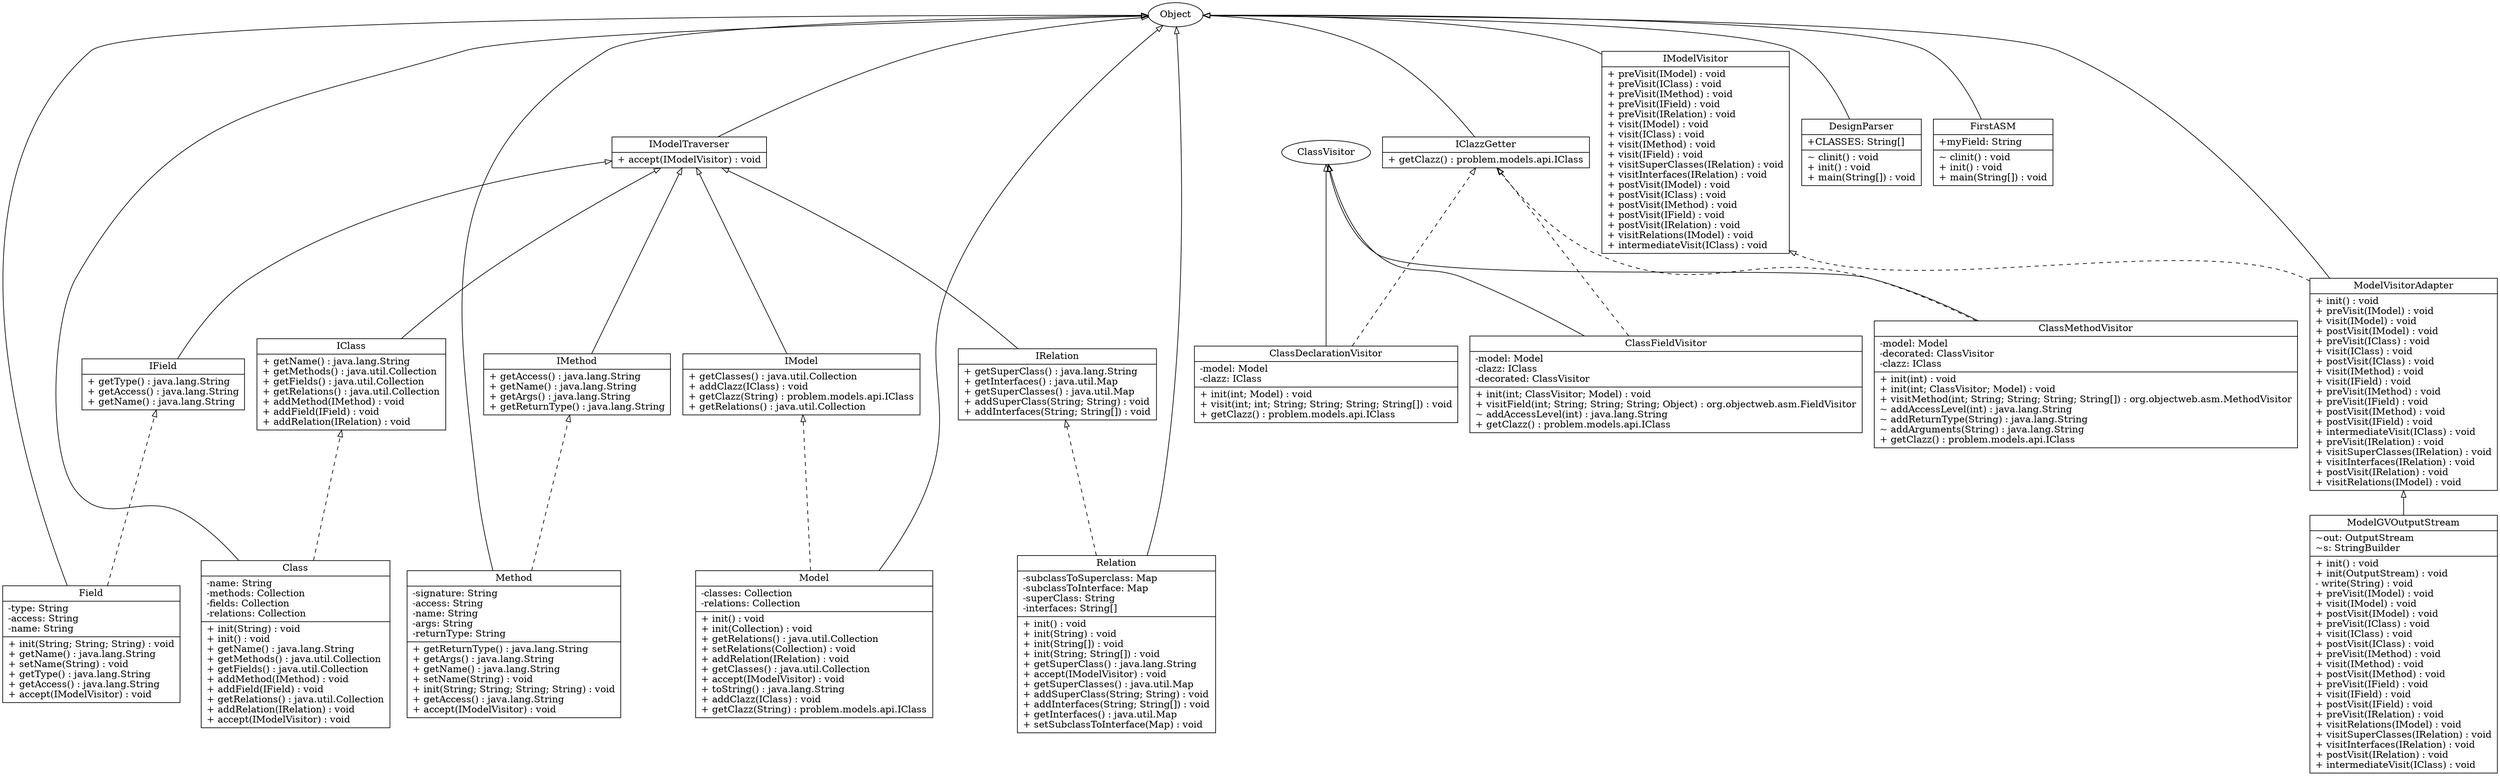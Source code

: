 digraph model{
rankdir = BT;
ClassDeclarationVisitor [
shape="record",
label = "{ClassDeclarationVisitor| -model: Model\l-clazz: IClass\l|+ init(int; Model) : void\l+ visit(int; int; String; String; String; String[]) : void\l+ getClazz() : problem.models.api.IClass\l}"
];

ClassFieldVisitor [
shape="record",
label = "{ClassFieldVisitor| -model: Model\l-clazz: IClass\l-decorated: ClassVisitor\l|+ init(int; ClassVisitor; Model) : void\l+ visitField(int; String; String; String; Object) : org.objectweb.asm.FieldVisitor\l~ addAccessLevel(int) : java.lang.String\l+ getClazz() : problem.models.api.IClass\l}"
];

ClassMethodVisitor [
shape="record",
label = "{ClassMethodVisitor| -model: Model\l-decorated: ClassVisitor\l-clazz: IClass\l|+ init(int) : void\l+ init(int; ClassVisitor; Model) : void\l+ visitMethod(int; String; String; String; String[]) : org.objectweb.asm.MethodVisitor\l~ addAccessLevel(int) : java.lang.String\l~ addReturnType(String) : java.lang.String\l~ addArguments(String) : java.lang.String\l+ getClazz() : problem.models.api.IClass\l}"
];

DesignParser [
shape="record",
label = "{DesignParser| +CLASSES: String[]\l|~ clinit() : void\l+ init() : void\l+ main(String[]) : void\l}"
];

FirstASM [
shape="record",
label = "{FirstASM| +myField: String\l|~ clinit() : void\l+ init() : void\l+ main(String[]) : void\l}"
];

IClazzGetter [
shape="record",
label = "{IClazzGetter| + getClazz() : problem.models.api.IClass\l}"
];

IModelTraverser [
shape="record",
label = "{IModelTraverser| + accept(IModelVisitor) : void\l}"
];

IModelVisitor [
shape="record",
label = "{IModelVisitor| + preVisit(IModel) : void\l+ preVisit(IClass) : void\l+ preVisit(IMethod) : void\l+ preVisit(IField) : void\l+ preVisit(IRelation) : void\l+ visit(IModel) : void\l+ visit(IClass) : void\l+ visit(IMethod) : void\l+ visit(IField) : void\l+ visitSuperClasses(IRelation) : void\l+ visitInterfaces(IRelation) : void\l+ postVisit(IModel) : void\l+ postVisit(IClass) : void\l+ postVisit(IMethod) : void\l+ postVisit(IField) : void\l+ postVisit(IRelation) : void\l+ visitRelations(IModel) : void\l+ intermediateVisit(IClass) : void\l}"
];

ModelVisitorAdapter [
shape="record",
label = "{ModelVisitorAdapter| + init() : void\l+ preVisit(IModel) : void\l+ visit(IModel) : void\l+ postVisit(IModel) : void\l+ preVisit(IClass) : void\l+ visit(IClass) : void\l+ postVisit(IClass) : void\l+ visit(IMethod) : void\l+ visit(IField) : void\l+ preVisit(IMethod) : void\l+ preVisit(IField) : void\l+ postVisit(IMethod) : void\l+ postVisit(IField) : void\l+ intermediateVisit(IClass) : void\l+ preVisit(IRelation) : void\l+ visitSuperClasses(IRelation) : void\l+ visitInterfaces(IRelation) : void\l+ postVisit(IRelation) : void\l+ visitRelations(IModel) : void\l}"
];

IClass [
shape="record",
label = "{IClass| + getName() : java.lang.String\l+ getMethods() : java.util.Collection\l+ getFields() : java.util.Collection\l+ getRelations() : java.util.Collection\l+ addMethod(IMethod) : void\l+ addField(IField) : void\l+ addRelation(IRelation) : void\l}"
];

IField [
shape="record",
label = "{IField| + getType() : java.lang.String\l+ getAccess() : java.lang.String\l+ getName() : java.lang.String\l}"
];

IMethod [
shape="record",
label = "{IMethod| + getAccess() : java.lang.String\l+ getName() : java.lang.String\l+ getArgs() : java.lang.String\l+ getReturnType() : java.lang.String\l}"
];

IModel [
shape="record",
label = "{IModel| + getClasses() : java.util.Collection\l+ addClazz(IClass) : void\l+ getClazz(String) : problem.models.api.IClass\l+ getRelations() : java.util.Collection\l}"
];

IRelation [
shape="record",
label = "{IRelation| + getSuperClass() : java.lang.String\l+ getInterfaces() : java.util.Map\l+ getSuperClasses() : java.util.Map\l+ addSuperClass(String; String) : void\l+ addInterfaces(String; String[]) : void\l}"
];

Class [
shape="record",
label = "{Class| -name: String\l-methods: Collection\l-fields: Collection\l-relations: Collection\l|+ init(String) : void\l+ init() : void\l+ getName() : java.lang.String\l+ getMethods() : java.util.Collection\l+ getFields() : java.util.Collection\l+ addMethod(IMethod) : void\l+ addField(IField) : void\l+ getRelations() : java.util.Collection\l+ addRelation(IRelation) : void\l+ accept(IModelVisitor) : void\l}"
];

Field [
shape="record",
label = "{Field| -type: String\l-access: String\l-name: String\l|+ init(String; String; String) : void\l+ getName() : java.lang.String\l+ setName(String) : void\l+ getType() : java.lang.String\l+ getAccess() : java.lang.String\l+ accept(IModelVisitor) : void\l}"
];

Method [
shape="record",
label = "{Method| -signature: String\l-access: String\l-name: String\l-args: String\l-returnType: String\l|+ getReturnType() : java.lang.String\l+ getArgs() : java.lang.String\l+ getName() : java.lang.String\l+ setName(String) : void\l+ init(String; String; String; String) : void\l+ getAccess() : java.lang.String\l+ accept(IModelVisitor) : void\l}"
];

Model [
shape="record",
label = "{Model| -classes: Collection\l-relations: Collection\l|+ init() : void\l+ init(Collection) : void\l+ getRelations() : java.util.Collection\l+ setRelations(Collection) : void\l+ addRelation(IRelation) : void\l+ getClasses() : java.util.Collection\l+ accept(IModelVisitor) : void\l+ toString() : java.lang.String\l+ addClazz(IClass) : void\l+ getClazz(String) : problem.models.api.IClass\l}"
];

ModelGVOutputStream [
shape="record",
label = "{ModelGVOutputStream| ~out: OutputStream\l~s: StringBuilder\l|+ init() : void\l+ init(OutputStream) : void\l- write(String) : void\l+ preVisit(IModel) : void\l+ visit(IModel) : void\l+ postVisit(IModel) : void\l+ preVisit(IClass) : void\l+ visit(IClass) : void\l+ postVisit(IClass) : void\l+ preVisit(IMethod) : void\l+ visit(IMethod) : void\l+ postVisit(IMethod) : void\l+ preVisit(IField) : void\l+ visit(IField) : void\l+ postVisit(IField) : void\l+ preVisit(IRelation) : void\l+ visitRelations(IModel) : void\l+ visitSuperClasses(IRelation) : void\l+ visitInterfaces(IRelation) : void\l+ postVisit(IRelation) : void\l+ intermediateVisit(IClass) : void\l}"
];

Relation [
shape="record",
label = "{Relation| -subclassToSuperclass: Map\l-subclassToInterface: Map\l-superClass: String\l-interfaces: String[]\l|+ init() : void\l+ init(String) : void\l+ init(String[]) : void\l+ init(String; String[]) : void\l+ getSuperClass() : java.lang.String\l+ accept(IModelVisitor) : void\l+ getSuperClasses() : java.util.Map\l+ addSuperClass(String; String) : void\l+ addInterfaces(String; String[]) : void\l+ getInterfaces() : java.util.Map\l+ setSubclassToInterface(Map) : void\l}"
];

//writing relations between classes now
ClassDeclarationVisitor -> ClassVisitor [arrowhead = "empty"];
ClassFieldVisitor -> ClassVisitor [arrowhead = "empty"];
ClassMethodVisitor -> ClassVisitor [arrowhead = "empty"];
DesignParser -> Object [arrowhead = "empty"];
FirstASM -> Object [arrowhead = "empty"];
IClazzGetter -> Object [arrowhead = "empty"];
IModelTraverser -> Object [arrowhead = "empty"];
IModelVisitor -> Object [arrowhead = "empty"];
ModelVisitorAdapter -> Object [arrowhead = "empty"];
IClass -> IModelTraverser [arrowhead = "empty"];
IField -> IModelTraverser [arrowhead = "empty"];
IMethod -> IModelTraverser [arrowhead = "empty"];
IModel -> IModelTraverser [arrowhead = "empty"];
IRelation -> IModelTraverser [arrowhead = "empty"];
Class -> Object [arrowhead = "empty"];
Field -> Object [arrowhead = "empty"];
Method -> Object [arrowhead = "empty"];
Model -> Object [arrowhead = "empty"];
ModelGVOutputStream -> ModelVisitorAdapter [arrowhead = "empty"];
Relation -> Object [arrowhead = "empty"];
ClassDeclarationVisitor -> IClazzGetter [arrowhead = "empty", style = "dashed"];
ClassFieldVisitor -> IClazzGetter [arrowhead = "empty", style = "dashed"];
ClassMethodVisitor -> IClazzGetter [arrowhead = "empty", style = "dashed"];
ModelVisitorAdapter -> IModelVisitor [arrowhead = "empty", style = "dashed"];
Class -> IClass [arrowhead = "empty", style = "dashed"];
Field -> IField [arrowhead = "empty", style = "dashed"];
Method -> IMethod [arrowhead = "empty", style = "dashed"];
Model -> IModel [arrowhead = "empty", style = "dashed"];
Relation -> IRelation [arrowhead = "empty", style = "dashed"];
}